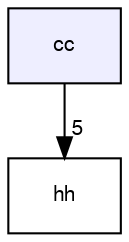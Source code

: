 digraph "cc" {
  compound=true
  node [ fontsize="10", fontname="FreeSans"];
  edge [ labelfontsize="10", labelfontname="FreeSans"];
  dir_e905786dad6434a3d6e0861a3ff0d7e2 [shape=box, label="cc", style="filled", fillcolor="#eeeeff", pencolor="black", URL="dir_e905786dad6434a3d6e0861a3ff0d7e2.html"];
  dir_5d5ff01e585378b80dafb53c48ce5158 [shape=box label="hh" URL="dir_5d5ff01e585378b80dafb53c48ce5158.html"];
  dir_e905786dad6434a3d6e0861a3ff0d7e2->dir_5d5ff01e585378b80dafb53c48ce5158 [headlabel="5", labeldistance=1.5 headhref="dir_000000_000001.html"];
}
